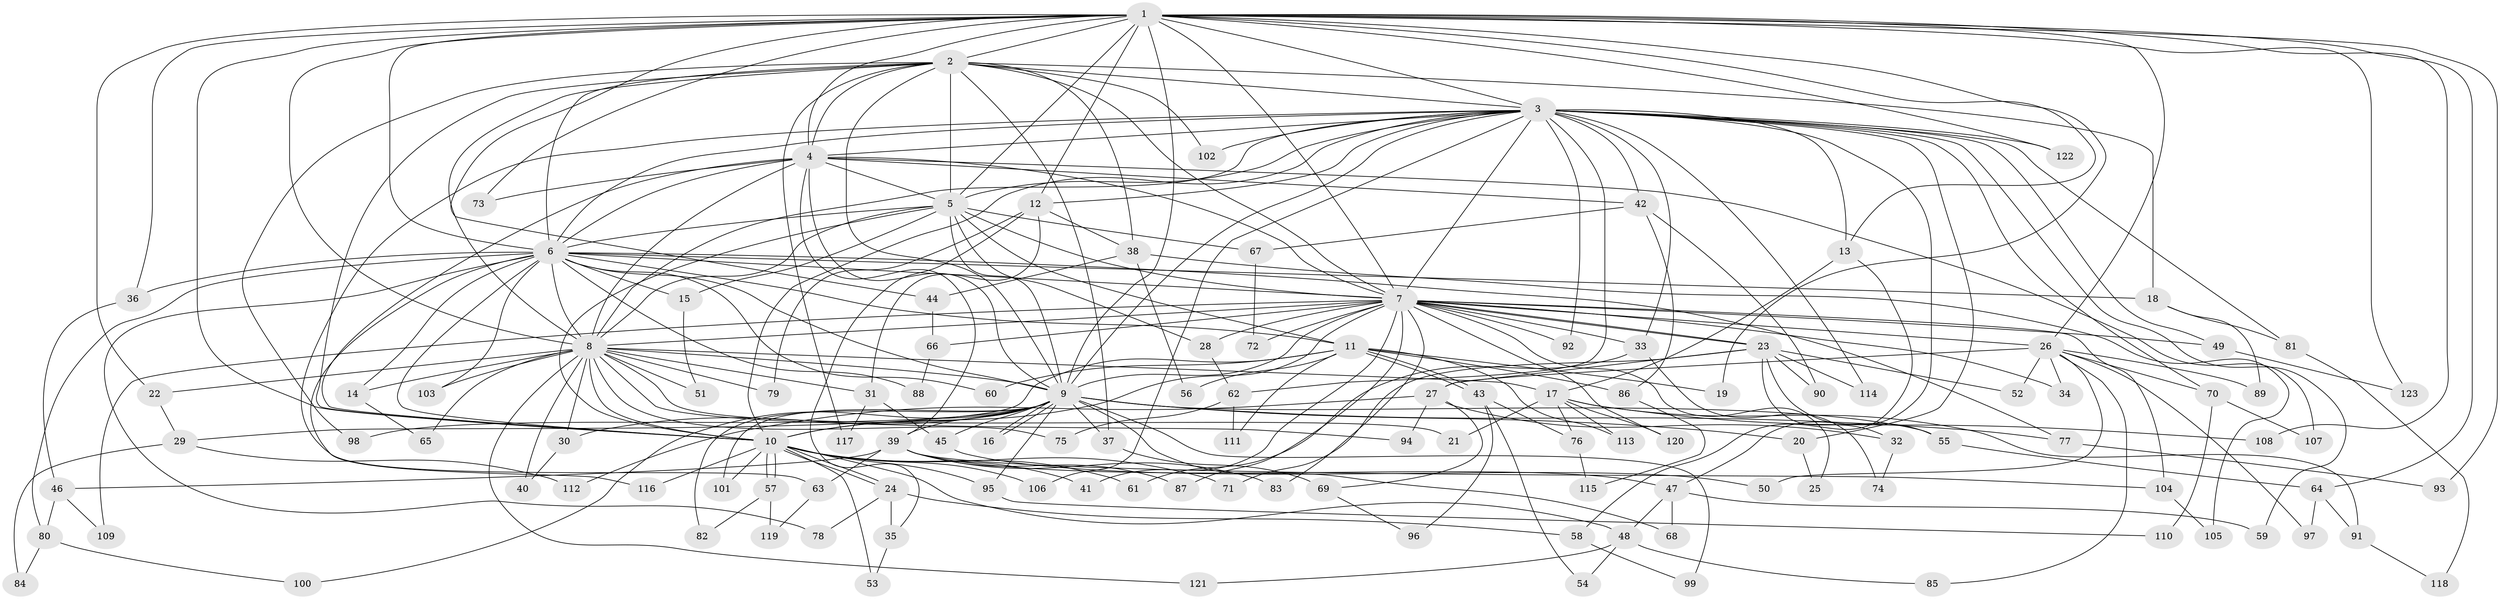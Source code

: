 // coarse degree distribution, {14: 0.027777777777777776, 28: 0.027777777777777776, 8: 0.027777777777777776, 13: 0.027777777777777776, 11: 0.027777777777777776, 9: 0.027777777777777776, 6: 0.08333333333333333, 4: 0.05555555555555555, 3: 0.1388888888888889, 1: 0.16666666666666666, 5: 0.05555555555555555, 2: 0.3333333333333333}
// Generated by graph-tools (version 1.1) at 2025/17/03/04/25 18:17:44]
// undirected, 123 vertices, 271 edges
graph export_dot {
graph [start="1"]
  node [color=gray90,style=filled];
  1;
  2;
  3;
  4;
  5;
  6;
  7;
  8;
  9;
  10;
  11;
  12;
  13;
  14;
  15;
  16;
  17;
  18;
  19;
  20;
  21;
  22;
  23;
  24;
  25;
  26;
  27;
  28;
  29;
  30;
  31;
  32;
  33;
  34;
  35;
  36;
  37;
  38;
  39;
  40;
  41;
  42;
  43;
  44;
  45;
  46;
  47;
  48;
  49;
  50;
  51;
  52;
  53;
  54;
  55;
  56;
  57;
  58;
  59;
  60;
  61;
  62;
  63;
  64;
  65;
  66;
  67;
  68;
  69;
  70;
  71;
  72;
  73;
  74;
  75;
  76;
  77;
  78;
  79;
  80;
  81;
  82;
  83;
  84;
  85;
  86;
  87;
  88;
  89;
  90;
  91;
  92;
  93;
  94;
  95;
  96;
  97;
  98;
  99;
  100;
  101;
  102;
  103;
  104;
  105;
  106;
  107;
  108;
  109;
  110;
  111;
  112;
  113;
  114;
  115;
  116;
  117;
  118;
  119;
  120;
  121;
  122;
  123;
  1 -- 2;
  1 -- 3;
  1 -- 4;
  1 -- 5;
  1 -- 6;
  1 -- 7;
  1 -- 8;
  1 -- 9;
  1 -- 10;
  1 -- 12;
  1 -- 13;
  1 -- 19;
  1 -- 22;
  1 -- 26;
  1 -- 36;
  1 -- 44;
  1 -- 64;
  1 -- 73;
  1 -- 93;
  1 -- 108;
  1 -- 122;
  1 -- 123;
  2 -- 3;
  2 -- 4;
  2 -- 5;
  2 -- 6;
  2 -- 7;
  2 -- 8;
  2 -- 9;
  2 -- 10;
  2 -- 18;
  2 -- 37;
  2 -- 38;
  2 -- 98;
  2 -- 102;
  2 -- 117;
  3 -- 4;
  3 -- 5;
  3 -- 6;
  3 -- 7;
  3 -- 8;
  3 -- 9;
  3 -- 10;
  3 -- 12;
  3 -- 13;
  3 -- 20;
  3 -- 33;
  3 -- 42;
  3 -- 47;
  3 -- 49;
  3 -- 59;
  3 -- 62;
  3 -- 63;
  3 -- 70;
  3 -- 81;
  3 -- 92;
  3 -- 102;
  3 -- 106;
  3 -- 114;
  3 -- 122;
  4 -- 5;
  4 -- 6;
  4 -- 7;
  4 -- 8;
  4 -- 9;
  4 -- 10;
  4 -- 39;
  4 -- 42;
  4 -- 73;
  4 -- 107;
  5 -- 6;
  5 -- 7;
  5 -- 8;
  5 -- 9;
  5 -- 10;
  5 -- 11;
  5 -- 15;
  5 -- 28;
  5 -- 67;
  6 -- 7;
  6 -- 8;
  6 -- 9;
  6 -- 10;
  6 -- 11;
  6 -- 14;
  6 -- 15;
  6 -- 18;
  6 -- 36;
  6 -- 60;
  6 -- 77;
  6 -- 78;
  6 -- 80;
  6 -- 88;
  6 -- 103;
  6 -- 116;
  7 -- 8;
  7 -- 9;
  7 -- 10;
  7 -- 23;
  7 -- 23;
  7 -- 25;
  7 -- 26;
  7 -- 28;
  7 -- 33;
  7 -- 34;
  7 -- 41;
  7 -- 49;
  7 -- 66;
  7 -- 72;
  7 -- 83;
  7 -- 87;
  7 -- 92;
  7 -- 104;
  7 -- 109;
  7 -- 120;
  8 -- 9;
  8 -- 10;
  8 -- 14;
  8 -- 17;
  8 -- 21;
  8 -- 22;
  8 -- 30;
  8 -- 31;
  8 -- 40;
  8 -- 51;
  8 -- 65;
  8 -- 75;
  8 -- 79;
  8 -- 94;
  8 -- 103;
  8 -- 121;
  9 -- 10;
  9 -- 16;
  9 -- 16;
  9 -- 20;
  9 -- 30;
  9 -- 37;
  9 -- 39;
  9 -- 45;
  9 -- 55;
  9 -- 68;
  9 -- 77;
  9 -- 82;
  9 -- 95;
  9 -- 98;
  9 -- 99;
  9 -- 100;
  9 -- 101;
  10 -- 24;
  10 -- 24;
  10 -- 41;
  10 -- 48;
  10 -- 53;
  10 -- 57;
  10 -- 57;
  10 -- 61;
  10 -- 71;
  10 -- 95;
  10 -- 101;
  10 -- 106;
  10 -- 116;
  11 -- 19;
  11 -- 29;
  11 -- 43;
  11 -- 43;
  11 -- 56;
  11 -- 60;
  11 -- 86;
  11 -- 111;
  11 -- 113;
  12 -- 31;
  12 -- 35;
  12 -- 38;
  12 -- 79;
  13 -- 17;
  13 -- 58;
  14 -- 65;
  15 -- 51;
  17 -- 21;
  17 -- 76;
  17 -- 91;
  17 -- 108;
  17 -- 113;
  17 -- 120;
  18 -- 81;
  18 -- 89;
  20 -- 25;
  22 -- 29;
  23 -- 27;
  23 -- 32;
  23 -- 52;
  23 -- 55;
  23 -- 71;
  23 -- 90;
  23 -- 114;
  24 -- 35;
  24 -- 58;
  24 -- 78;
  26 -- 27;
  26 -- 34;
  26 -- 50;
  26 -- 52;
  26 -- 70;
  26 -- 85;
  26 -- 89;
  26 -- 97;
  27 -- 32;
  27 -- 69;
  27 -- 94;
  27 -- 112;
  28 -- 62;
  29 -- 84;
  29 -- 112;
  30 -- 40;
  31 -- 45;
  31 -- 117;
  32 -- 74;
  33 -- 61;
  33 -- 74;
  35 -- 53;
  36 -- 46;
  37 -- 69;
  38 -- 44;
  38 -- 56;
  38 -- 105;
  39 -- 46;
  39 -- 47;
  39 -- 63;
  39 -- 83;
  39 -- 87;
  39 -- 104;
  42 -- 67;
  42 -- 86;
  42 -- 90;
  43 -- 54;
  43 -- 76;
  43 -- 96;
  44 -- 66;
  45 -- 50;
  46 -- 80;
  46 -- 109;
  47 -- 48;
  47 -- 59;
  47 -- 68;
  48 -- 54;
  48 -- 85;
  48 -- 121;
  49 -- 123;
  55 -- 64;
  57 -- 82;
  57 -- 119;
  58 -- 99;
  62 -- 75;
  62 -- 111;
  63 -- 119;
  64 -- 91;
  64 -- 97;
  66 -- 88;
  67 -- 72;
  69 -- 96;
  70 -- 107;
  70 -- 110;
  76 -- 115;
  77 -- 93;
  80 -- 84;
  80 -- 100;
  81 -- 118;
  86 -- 115;
  91 -- 118;
  95 -- 110;
  104 -- 105;
}

